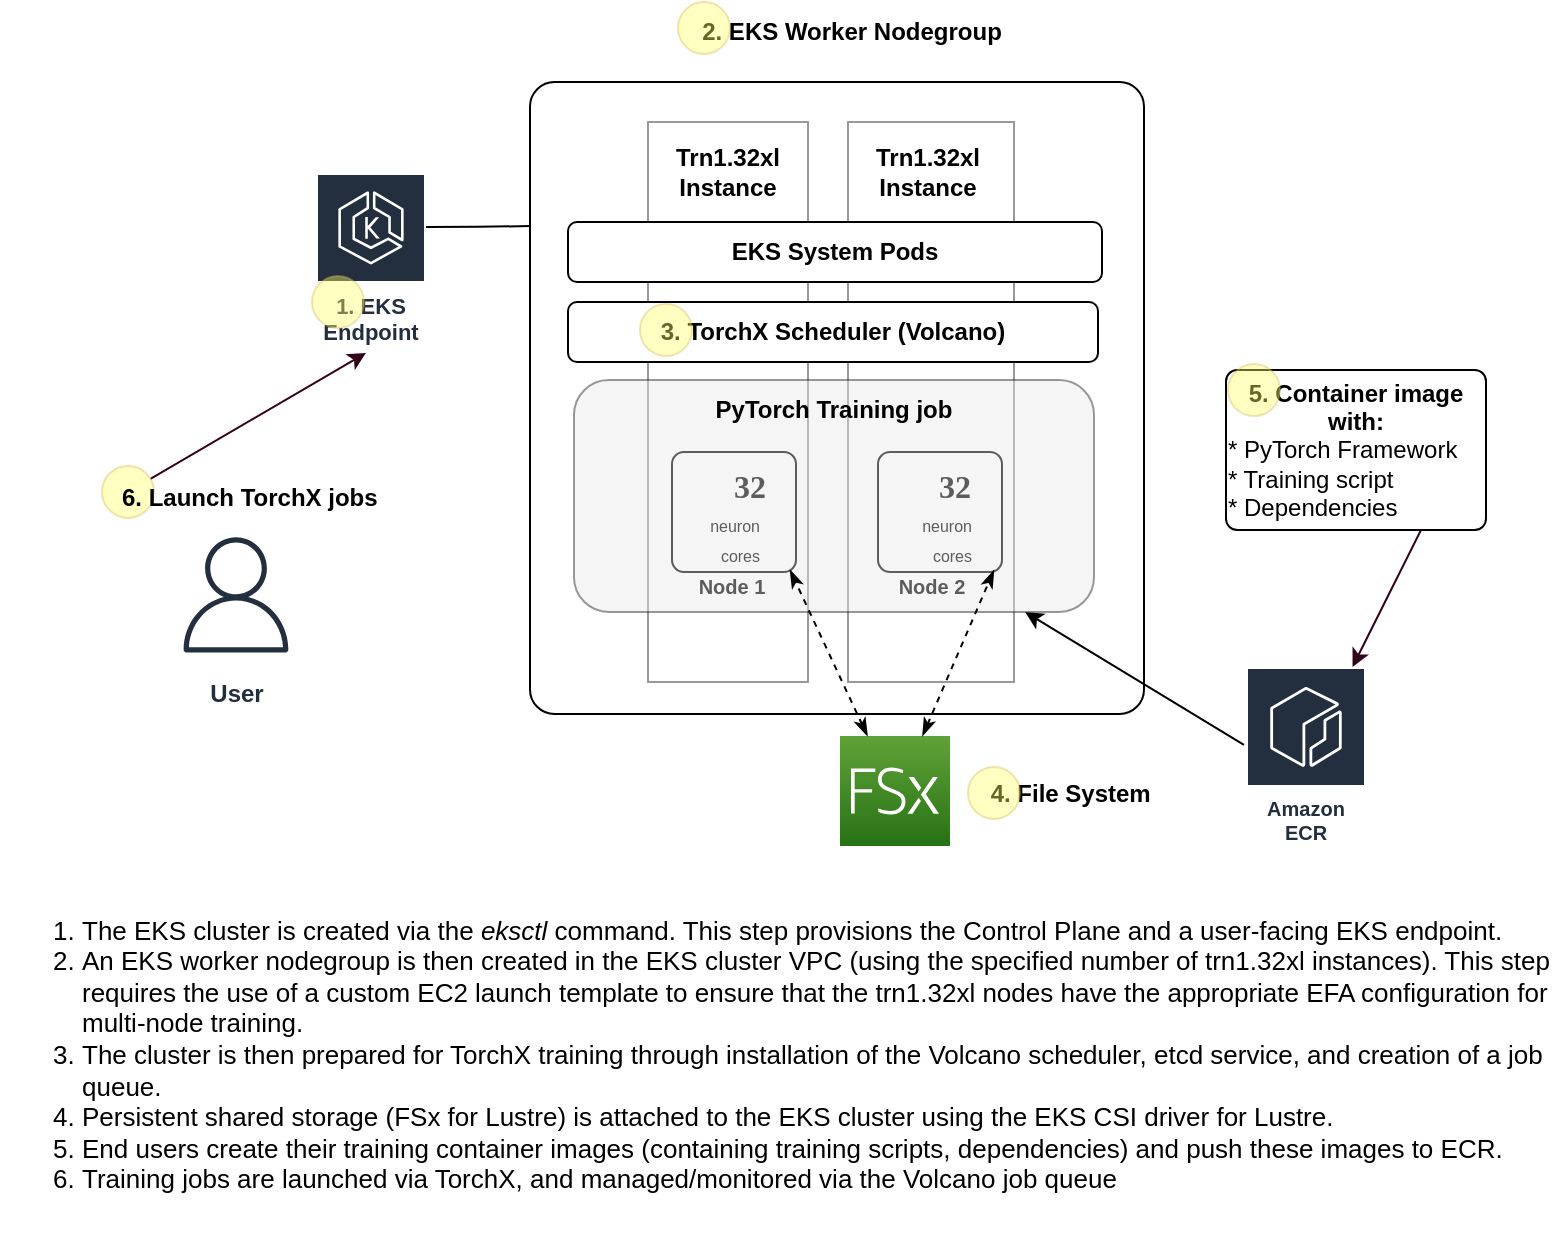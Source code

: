 <mxfile version="20.6.0" type="device"><diagram id="KJ6VtqdsxGQ3ZzrPezhO" name="Page-2"><mxGraphModel dx="1614" dy="1045" grid="0" gridSize="10" guides="1" tooltips="1" connect="1" arrows="1" fold="1" page="1" pageScale="1" pageWidth="1169" pageHeight="827" math="0" shadow="0"><root><mxCell id="nwsdWoAU7FuZU4yokzZk-0"/><mxCell id="nwsdWoAU7FuZU4yokzZk-1" parent="nwsdWoAU7FuZU4yokzZk-0"/><mxCell id="83PAEL9-Pewhb7CCRoTn-9" value="" style="group" parent="nwsdWoAU7FuZU4yokzZk-1" vertex="1" connectable="0"><mxGeometry x="529" y="162" width="80" height="130" as="geometry"/></mxCell><mxCell id="NFm2hU14f6vNcKqeWTad-0" value="" style="rounded=1;whiteSpace=wrap;html=1;arcSize=4;points=[[0.08,0.07,0]]" parent="nwsdWoAU7FuZU4yokzZk-1" vertex="1"><mxGeometry x="471" y="137" width="307" height="316" as="geometry"/></mxCell><mxCell id="NFm2hU14f6vNcKqeWTad-2" value="" style="rounded=0;whiteSpace=wrap;html=1;strokeColor=#999999;" parent="nwsdWoAU7FuZU4yokzZk-1" vertex="1"><mxGeometry x="630" y="157" width="83" height="280" as="geometry"/></mxCell><mxCell id="NFm2hU14f6vNcKqeWTad-3" value="" style="rounded=0;whiteSpace=wrap;html=1;strokeColor=#999999;" parent="nwsdWoAU7FuZU4yokzZk-1" vertex="1"><mxGeometry x="530" y="157" width="80" height="280" as="geometry"/></mxCell><mxCell id="NFm2hU14f6vNcKqeWTad-4" value="&lt;b&gt;Trn1.32xl&lt;br&gt;Instance&lt;br&gt;&lt;/b&gt;" style="text;html=1;strokeColor=none;fillColor=none;align=center;verticalAlign=middle;whiteSpace=wrap;rounded=0;" parent="nwsdWoAU7FuZU4yokzZk-1" vertex="1"><mxGeometry x="540" y="167" width="60" height="30" as="geometry"/></mxCell><mxCell id="NFm2hU14f6vNcKqeWTad-5" value="&lt;b&gt;3. TorchX Scheduler (Volcano)&lt;br&gt;&lt;/b&gt;" style="rounded=1;whiteSpace=wrap;html=1;" parent="nwsdWoAU7FuZU4yokzZk-1" vertex="1"><mxGeometry x="490" y="247" width="265" height="30" as="geometry"/></mxCell><mxCell id="NFm2hU14f6vNcKqeWTad-6" value="&lt;b&gt;EKS System Pods&lt;br&gt;&lt;/b&gt;" style="rounded=1;whiteSpace=wrap;html=1;" parent="nwsdWoAU7FuZU4yokzZk-1" vertex="1"><mxGeometry x="490" y="207" width="267" height="30" as="geometry"/></mxCell><mxCell id="NFm2hU14f6vNcKqeWTad-7" value="&lt;b&gt;Trn1.32xl&lt;br&gt;Instance&lt;br&gt;&lt;/b&gt;" style="text;html=1;strokeColor=none;fillColor=none;align=center;verticalAlign=middle;whiteSpace=wrap;rounded=0;" parent="nwsdWoAU7FuZU4yokzZk-1" vertex="1"><mxGeometry x="640" y="167" width="60" height="30" as="geometry"/></mxCell><mxCell id="NFm2hU14f6vNcKqeWTad-9" value="Node 1" style="text;strokeColor=none;fillColor=none;align=center;verticalAlign=middle;spacingLeft=4;spacingRight=4;overflow=hidden;points=[[0,0.5],[1,0.5]];portConstraint=eastwest;rotatable=0;fontSize=10;fontStyle=1" parent="nwsdWoAU7FuZU4yokzZk-1" vertex="1"><mxGeometry x="542" y="374" width="60" height="30" as="geometry"/></mxCell><mxCell id="NFm2hU14f6vNcKqeWTad-10" value="Node 2" style="text;strokeColor=none;fillColor=none;align=center;verticalAlign=middle;spacingLeft=4;spacingRight=4;overflow=hidden;points=[[0,0.5],[1,0.5]];portConstraint=eastwest;rotatable=0;fontSize=10;fontStyle=1" parent="nwsdWoAU7FuZU4yokzZk-1" vertex="1"><mxGeometry x="642" y="374" width="60" height="30" as="geometry"/></mxCell><mxCell id="NFm2hU14f6vNcKqeWTad-12" value="&lt;font style=&quot;font-size: 12px;&quot;&gt;&lt;b&gt;2. EKS Worker Nodegroup&lt;/b&gt;&lt;/font&gt;" style="text;html=1;strokeColor=none;fillColor=none;align=center;verticalAlign=middle;whiteSpace=wrap;rounded=0;fontSize=14;" parent="nwsdWoAU7FuZU4yokzZk-1" vertex="1"><mxGeometry x="542" y="96" width="180" height="30" as="geometry"/></mxCell><mxCell id="NFm2hU14f6vNcKqeWTad-13" value="" style="group" parent="nwsdWoAU7FuZU4yokzZk-1" vertex="1" connectable="0"><mxGeometry x="542" y="322" width="62" height="60" as="geometry"/></mxCell><mxCell id="NFm2hU14f6vNcKqeWTad-14" value="" style="rounded=1;whiteSpace=wrap;html=1;fontSize=14;arcSize=10;" parent="NFm2hU14f6vNcKqeWTad-13" vertex="1"><mxGeometry width="62" height="60" as="geometry"/></mxCell><mxCell id="NFm2hU14f6vNcKqeWTad-15" value="" style="shape=image;html=1;verticalAlign=top;verticalLabelPosition=bottom;labelBackgroundColor=#ffffff;imageAspect=0;aspect=fixed;image=https://cdn1.iconfinder.com/data/icons/computer-hardware-line-vol-1/52/cpu__chip__electronics__applet__microchip__proceesor__pc-128.png;fontSize=14;" parent="NFm2hU14f6vNcKqeWTad-13" vertex="1"><mxGeometry x="4" y="10" width="20" height="20" as="geometry"/></mxCell><mxCell id="NFm2hU14f6vNcKqeWTad-16" value="&lt;font color=&quot;#000000&quot; face=&quot;Garamond&quot;&gt;&lt;span style=&quot;font-size: 16px&quot;&gt;&lt;b&gt;32&lt;/b&gt;&lt;/span&gt;&lt;/font&gt;" style="text;html=1;strokeColor=none;fillColor=none;align=center;verticalAlign=middle;whiteSpace=wrap;rounded=0;fontSize=24;fontColor=#CC0000;opacity=40;" parent="NFm2hU14f6vNcKqeWTad-13" vertex="1"><mxGeometry x="19" width="40" height="30" as="geometry"/></mxCell><mxCell id="GloW6BXULbzhg-Bes7YW-0" value="&lt;font style=&quot;font-size: 8px&quot;&gt;neuron cores&lt;/font&gt;" style="text;html=1;strokeColor=none;fillColor=none;align=right;verticalAlign=middle;whiteSpace=wrap;rounded=0;" parent="NFm2hU14f6vNcKqeWTad-13" vertex="1"><mxGeometry x="6" y="33" width="40" height="20" as="geometry"/></mxCell><mxCell id="NFm2hU14f6vNcKqeWTad-17" value="" style="group" parent="nwsdWoAU7FuZU4yokzZk-1" vertex="1" connectable="0"><mxGeometry x="645" y="322" width="209" height="95" as="geometry"/></mxCell><mxCell id="NFm2hU14f6vNcKqeWTad-18" value="" style="rounded=1;whiteSpace=wrap;html=1;fontSize=14;arcSize=10;" parent="NFm2hU14f6vNcKqeWTad-17" vertex="1"><mxGeometry width="62" height="60" as="geometry"/></mxCell><mxCell id="NFm2hU14f6vNcKqeWTad-19" value="" style="shape=image;html=1;verticalAlign=top;verticalLabelPosition=bottom;labelBackgroundColor=#ffffff;imageAspect=0;aspect=fixed;image=https://cdn1.iconfinder.com/data/icons/computer-hardware-line-vol-1/52/cpu__chip__electronics__applet__microchip__proceesor__pc-128.png;fontSize=14;" parent="NFm2hU14f6vNcKqeWTad-17" vertex="1"><mxGeometry x="5" y="9" width="20" height="20" as="geometry"/></mxCell><mxCell id="NFm2hU14f6vNcKqeWTad-20" value="&lt;font style=&quot;font-size: 16px&quot;&gt;&lt;b&gt;&lt;font style=&quot;font-size: 16px&quot; face=&quot;Garamond&quot; color=&quot;#000000&quot;&gt;32&lt;/font&gt;&lt;/b&gt;&lt;/font&gt;" style="text;html=1;strokeColor=none;fillColor=none;align=center;verticalAlign=middle;whiteSpace=wrap;rounded=0;fontSize=24;fontColor=#CC0000;opacity=40;" parent="NFm2hU14f6vNcKqeWTad-17" vertex="1"><mxGeometry x="23" width="31" height="30" as="geometry"/></mxCell><mxCell id="GloW6BXULbzhg-Bes7YW-4" value="&lt;font style=&quot;font-size: 8px&quot;&gt;neuron cores&lt;/font&gt;" style="text;html=1;strokeColor=none;fillColor=none;align=right;verticalAlign=middle;whiteSpace=wrap;rounded=0;" parent="NFm2hU14f6vNcKqeWTad-17" vertex="1"><mxGeometry x="9" y="33" width="40" height="20" as="geometry"/></mxCell><mxCell id="08_3ApyI70ZJB1xj-BX8-0" value="&lt;div&gt;&lt;b&gt;PyTorch Training job&lt;br&gt;&lt;/b&gt;&lt;/div&gt;&lt;div&gt;&lt;b&gt;&lt;br&gt;&lt;/b&gt;&lt;/div&gt;&lt;div&gt;&lt;b&gt;&lt;br&gt;&lt;/b&gt;&lt;/div&gt;&lt;div&gt;&lt;b&gt;&lt;br&gt;&lt;/b&gt;&lt;/div&gt;&lt;div&gt;&lt;b&gt;&lt;br&gt;&lt;/b&gt;&lt;/div&gt;&lt;div&gt;&lt;b&gt;&lt;br&gt;&lt;/b&gt;&lt;/div&gt;&lt;div&gt;&lt;b&gt;&lt;br&gt;&lt;/b&gt;&lt;/div&gt;" style="rounded=1;whiteSpace=wrap;html=1;fillColor=#E6E6E6;opacity=40;strokeColor=#000000;" parent="NFm2hU14f6vNcKqeWTad-17" vertex="1"><mxGeometry x="-152" y="-36" width="260" height="116" as="geometry"/></mxCell><mxCell id="-ADDc64BVU-b-2sA65_v-0" value="" style="sketch=0;points=[[0,0,0],[0.25,0,0],[0.5,0,0],[0.75,0,0],[1,0,0],[0,1,0],[0.25,1,0],[0.5,1,0],[0.75,1,0],[1,1,0],[0,0.25,0],[0,0.5,0],[0,0.75,0],[1,0.25,0],[1,0.5,0],[1,0.75,0]];outlineConnect=0;fontColor=#232F3E;gradientColor=#60A337;gradientDirection=north;fillColor=#277116;strokeColor=#ffffff;dashed=0;verticalLabelPosition=bottom;verticalAlign=top;align=center;html=1;fontSize=12;fontStyle=0;aspect=fixed;shape=mxgraph.aws4.resourceIcon;resIcon=mxgraph.aws4.fsx;" parent="nwsdWoAU7FuZU4yokzZk-1" vertex="1"><mxGeometry x="626" y="464" width="55" height="55" as="geometry"/></mxCell><mxCell id="gxPcUPTovktIqv0rFvs7-0" style="rounded=0;orthogonalLoop=1;jettySize=auto;html=1;startArrow=classicThin;startFill=1;dashed=1;endArrow=classicThin;endFill=1;exitX=0.25;exitY=0;exitDx=0;exitDy=0;exitPerimeter=0;" parent="nwsdWoAU7FuZU4yokzZk-1" edge="1" source="-ADDc64BVU-b-2sA65_v-0"><mxGeometry relative="1" as="geometry"><mxPoint x="601" y="381" as="targetPoint"/><mxPoint x="644" y="461" as="sourcePoint"/></mxGeometry></mxCell><mxCell id="gxPcUPTovktIqv0rFvs7-1" style="rounded=0;orthogonalLoop=1;jettySize=auto;html=1;startArrow=classicThin;startFill=1;dashed=1;endArrow=classicThin;endFill=1;exitX=0.75;exitY=0;exitDx=0;exitDy=0;exitPerimeter=0;" parent="nwsdWoAU7FuZU4yokzZk-1" edge="1" source="-ADDc64BVU-b-2sA65_v-0"><mxGeometry relative="1" as="geometry"><mxPoint x="703" y="381" as="targetPoint"/><mxPoint x="648" y="472" as="sourcePoint"/></mxGeometry></mxCell><mxCell id="WqcVSwEZHvU2wLQU8biR-0" style="edgeStyle=none;rounded=0;orthogonalLoop=1;jettySize=auto;html=1;fontSize=12;startArrow=classic;startFill=1;endArrow=none;endFill=0;entryX=-0.017;entryY=0.419;entryDx=0;entryDy=0;entryPerimeter=0;" parent="nwsdWoAU7FuZU4yokzZk-1" source="08_3ApyI70ZJB1xj-BX8-0" target="1U1ZxfHSD4lvkoOpuby5-0" edge="1"><mxGeometry relative="1" as="geometry"><mxPoint x="626" y="587" as="sourcePoint"/><mxPoint x="551" y="718.9" as="targetPoint"/></mxGeometry></mxCell><mxCell id="WqcVSwEZHvU2wLQU8biR-1" value="" style="group" parent="nwsdWoAU7FuZU4yokzZk-1" vertex="1" connectable="0"><mxGeometry x="809" y="281" width="150" height="90.5" as="geometry"/></mxCell><mxCell id="WqcVSwEZHvU2wLQU8biR-2" value="&lt;div style=&quot;font-size: 12px&quot;&gt;&lt;font style=&quot;font-size: 12px&quot;&gt;&lt;b&gt;5. Container image with:&lt;/b&gt;&lt;br&gt;&lt;/font&gt;&lt;/div&gt;&lt;div style=&quot;font-size: 12px&quot; align=&quot;left&quot;&gt;&lt;font style=&quot;font-size: 12px&quot;&gt;* PyTorch Framework&lt;br&gt;&lt;/font&gt;&lt;/div&gt;&lt;div style=&quot;font-size: 12px&quot; align=&quot;left&quot;&gt;&lt;font style=&quot;font-size: 12px&quot;&gt;* Training script&lt;/font&gt;&lt;/div&gt;&lt;div style=&quot;font-size: 12px&quot;&gt;&lt;div align=&quot;left&quot;&gt;&lt;font style=&quot;font-size: 12px&quot;&gt;* Dependencies&lt;/font&gt;&lt;br&gt;&lt;/div&gt;&lt;/div&gt;" style="rounded=1;whiteSpace=wrap;html=1;fontSize=15;arcSize=7;" parent="WqcVSwEZHvU2wLQU8biR-1" vertex="1"><mxGeometry x="10" width="130" height="80" as="geometry"/></mxCell><mxCell id="WqcVSwEZHvU2wLQU8biR-3" value="" style="shape=image;html=1;verticalAlign=top;verticalLabelPosition=bottom;labelBackgroundColor=#ffffff;imageAspect=0;aspect=fixed;image=https://cdn0.iconfinder.com/data/icons/font-awesome-brands-vol-1/640/docker-128.png;fontSize=12;" parent="WqcVSwEZHvU2wLQU8biR-1" vertex="1"><mxGeometry x="110" y="50.5" width="40" height="40" as="geometry"/></mxCell><mxCell id="OVx8UBoWwtN03E_2Yj_t-5" value="" style="ellipse;whiteSpace=wrap;html=1;aspect=fixed;fillColor=#FFFF66;strokeColor=#d6b656;gradientDirection=radial;textOpacity=0;opacity=40;strokeWidth=1;" parent="WqcVSwEZHvU2wLQU8biR-1" vertex="1"><mxGeometry x="11" y="-3" width="26" height="26" as="geometry"/></mxCell><mxCell id="WqcVSwEZHvU2wLQU8biR-4" style="edgeStyle=none;rounded=0;orthogonalLoop=1;jettySize=auto;html=1;exitX=0.75;exitY=1;exitDx=0;exitDy=0;fontSize=12;startArrow=none;startFill=0;endArrow=classic;endFill=1;strokeColor=#33001A;strokeWidth=1;" parent="nwsdWoAU7FuZU4yokzZk-1" source="WqcVSwEZHvU2wLQU8biR-2" target="1U1ZxfHSD4lvkoOpuby5-0" edge="1"><mxGeometry relative="1" as="geometry"><mxPoint x="935" y="456" as="targetPoint"/></mxGeometry></mxCell><mxCell id="1U1ZxfHSD4lvkoOpuby5-0" value="Amazon ECR" style="sketch=0;outlineConnect=0;fontColor=#232F3E;gradientColor=none;strokeColor=#ffffff;fillColor=#232F3E;dashed=0;verticalLabelPosition=middle;verticalAlign=bottom;align=center;html=1;whiteSpace=wrap;fontSize=10;fontStyle=1;spacing=3;shape=mxgraph.aws4.productIcon;prIcon=mxgraph.aws4.ecr;points=[[1,0.3],[0,0.3]]" parent="nwsdWoAU7FuZU4yokzZk-1" vertex="1"><mxGeometry x="829" y="429.44" width="60" height="93" as="geometry"/></mxCell><mxCell id="D9X72_NpfEHlG1Kg7hwW-0" value="&lt;div style=&quot;font-size: 13px&quot; align=&quot;left&quot;&gt;&lt;br&gt;&lt;ol&gt;&lt;li&gt;The EKS cluster is created via the &lt;i&gt;eksctl&lt;/i&gt; command. This step provisions the Control Plane and a user-facing EKS endpoint.&lt;br&gt;&lt;/li&gt;&lt;li&gt;An EKS worker nodegroup is then created in the EKS cluster VPC (using the specified number of trn1.32xl instances). This step requires the use of a custom EC2 launch template to ensure that the trn1.32xl nodes have the appropriate EFA configuration for multi-node training.&lt;br&gt;&lt;/li&gt;&lt;li&gt;The cluster is then prepared for TorchX training through installation of the Volcano scheduler, etcd service, and creation of a job queue.&lt;/li&gt;&lt;li&gt;Persistent shared storage (FSx for Lustre) is attached to the EKS cluster using the EKS CSI driver for Lustre.&lt;br&gt;&lt;/li&gt;&lt;li&gt;End users create their training container images (containing training scripts, dependencies) and push these images to ECR.&lt;/li&gt;&lt;li&gt;Training jobs are launched via TorchX, and managed/monitored via the Volcano job queue&lt;/li&gt;&lt;/ol&gt;&lt;/div&gt;&lt;div&gt;&lt;br&gt;&lt;/div&gt;" style="text;html=1;strokeColor=none;fillColor=none;align=center;verticalAlign=middle;whiteSpace=wrap;rounded=0;fontSize=11;" parent="nwsdWoAU7FuZU4yokzZk-1" vertex="1"><mxGeometry x="206" y="532" width="776" height="179" as="geometry"/></mxCell><mxCell id="9IAXBvstz-Ur6zTPfV7a-0" value="&lt;b&gt;User&lt;/b&gt;" style="sketch=0;outlineConnect=0;fontColor=#232F3E;gradientColor=none;strokeColor=#232F3E;fillColor=#ffffff;dashed=0;verticalLabelPosition=bottom;verticalAlign=top;align=center;html=1;fontSize=12;fontStyle=0;aspect=fixed;shape=mxgraph.aws4.resourceIcon;resIcon=mxgraph.aws4.user;" parent="nwsdWoAU7FuZU4yokzZk-1" vertex="1"><mxGeometry x="288" y="357.44" width="72" height="72" as="geometry"/></mxCell><mxCell id="Y5668quCcw7phDisMdpv-0" style="edgeStyle=orthogonalEdgeStyle;rounded=0;orthogonalLoop=1;jettySize=auto;html=1;exitX=1;exitY=0.3;exitDx=0;exitDy=0;entryX=0;entryY=0.228;entryDx=0;entryDy=0;entryPerimeter=0;endArrow=none;endFill=0;" edge="1" parent="nwsdWoAU7FuZU4yokzZk-1" source="kyVEiy8_1ErY0twMztiF-0" target="NFm2hU14f6vNcKqeWTad-0"><mxGeometry relative="1" as="geometry"/></mxCell><mxCell id="kyVEiy8_1ErY0twMztiF-0" value="&lt;font style=&quot;font-size: 11px;&quot;&gt;1. EKS Endpoint&lt;/font&gt;" style="sketch=0;outlineConnect=0;fontColor=#232F3E;gradientColor=none;strokeColor=#ffffff;fillColor=#232F3E;dashed=0;verticalLabelPosition=middle;verticalAlign=bottom;align=center;html=1;whiteSpace=wrap;fontSize=10;fontStyle=1;spacing=3;shape=mxgraph.aws4.productIcon;prIcon=mxgraph.aws4.eks;points=[[1,0.3]]" parent="nwsdWoAU7FuZU4yokzZk-1" vertex="1"><mxGeometry x="364" y="182.44" width="55" height="90" as="geometry"/></mxCell><mxCell id="kyVEiy8_1ErY0twMztiF-1" value="" style="endArrow=classic;html=1;rounded=0;fontSize=12;strokeColor=#33001A;strokeWidth=1;startArrow=none;" parent="nwsdWoAU7FuZU4yokzZk-1" source="OVx8UBoWwtN03E_2Yj_t-7" edge="1"><mxGeometry width="50" height="50" relative="1" as="geometry"><mxPoint x="334" y="331.44" as="sourcePoint"/><mxPoint x="389" y="272.441" as="targetPoint"/></mxGeometry></mxCell><mxCell id="OVx8UBoWwtN03E_2Yj_t-0" value="" style="ellipse;whiteSpace=wrap;html=1;aspect=fixed;fillColor=#FFFF66;strokeColor=#d6b656;gradientDirection=radial;textOpacity=0;opacity=40;strokeWidth=1;" parent="nwsdWoAU7FuZU4yokzZk-1" vertex="1"><mxGeometry x="362" y="234" width="26" height="26" as="geometry"/></mxCell><mxCell id="OVx8UBoWwtN03E_2Yj_t-3" value="" style="ellipse;whiteSpace=wrap;html=1;aspect=fixed;fillColor=#FFFF66;strokeColor=#d6b656;gradientDirection=radial;textOpacity=0;opacity=40;strokeWidth=1;" parent="nwsdWoAU7FuZU4yokzZk-1" vertex="1"><mxGeometry x="545" y="97" width="26" height="26" as="geometry"/></mxCell><mxCell id="BGj2DFHgfK-fmgwPBKNx-2" value="&lt;font style=&quot;font-size: 12px;&quot;&gt;&lt;b&gt;4. File System&amp;nbsp;&lt;/b&gt;&lt;/font&gt;" style="text;html=1;strokeColor=none;fillColor=none;align=center;verticalAlign=middle;whiteSpace=wrap;rounded=0;fontSize=14;" parent="nwsdWoAU7FuZU4yokzZk-1" vertex="1"><mxGeometry x="653" y="476.5" width="180" height="30" as="geometry"/></mxCell><mxCell id="OVx8UBoWwtN03E_2Yj_t-4" value="" style="ellipse;whiteSpace=wrap;html=1;aspect=fixed;fillColor=#FFFF66;strokeColor=#d6b656;gradientDirection=radial;textOpacity=0;opacity=40;strokeWidth=1;" parent="nwsdWoAU7FuZU4yokzZk-1" vertex="1"><mxGeometry x="526" y="248" width="26" height="26" as="geometry"/></mxCell><mxCell id="OVx8UBoWwtN03E_2Yj_t-6" value="" style="ellipse;whiteSpace=wrap;html=1;aspect=fixed;fillColor=#FFFF66;strokeColor=#d6b656;gradientDirection=radial;textOpacity=0;opacity=40;strokeWidth=1;" parent="nwsdWoAU7FuZU4yokzZk-1" vertex="1"><mxGeometry x="690" y="479.5" width="26" height="26" as="geometry"/></mxCell><mxCell id="OVx8UBoWwtN03E_2Yj_t-7" value="" style="ellipse;whiteSpace=wrap;html=1;aspect=fixed;fillColor=#FFFF66;strokeColor=#d6b656;gradientDirection=radial;textOpacity=0;opacity=40;strokeWidth=1;" parent="nwsdWoAU7FuZU4yokzZk-1" vertex="1"><mxGeometry x="257" y="328.94" width="26" height="26" as="geometry"/></mxCell><mxCell id="GloW6BXULbzhg-Bes7YW-5" value="&lt;b style=&quot;color: rgb(0, 0, 0); font-family: helvetica; font-size: 12px; font-style: normal; letter-spacing: normal; text-align: center; text-indent: 0px; text-transform: none; word-spacing: 0px;&quot;&gt;6. Launch TorchX jobs&lt;/b&gt;" style="text;whiteSpace=wrap;html=1;" parent="nwsdWoAU7FuZU4yokzZk-1" vertex="1"><mxGeometry x="265" y="331.44" width="144" height="28" as="geometry"/></mxCell></root></mxGraphModel></diagram></mxfile>